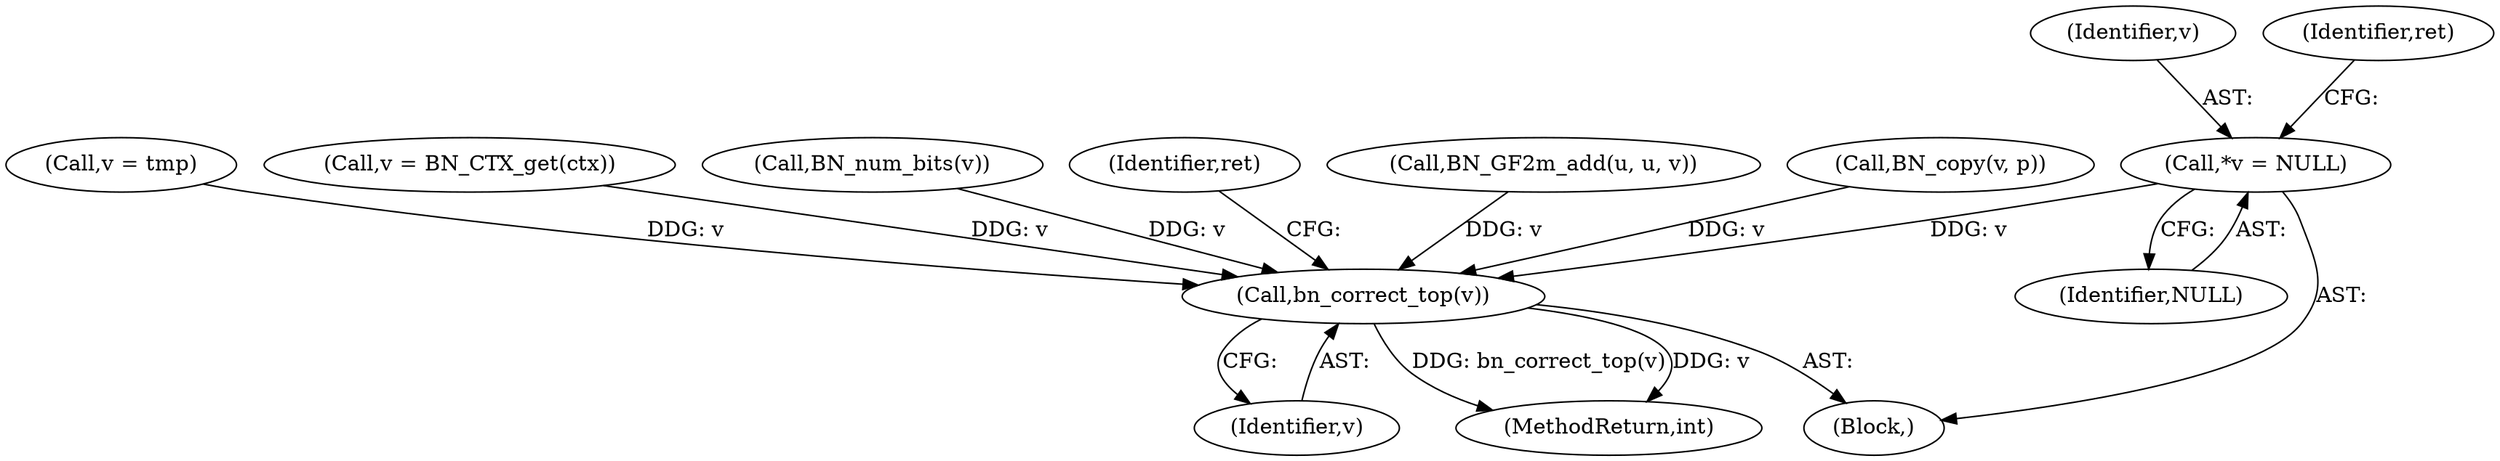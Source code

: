 digraph "0_openssl_4924b37ee01f71ae19c94a8934b80eeb2f677932@pointer" {
"1000119" [label="(Call,*v = NULL)"];
"1000650" [label="(Call,bn_correct_top(v))"];
"1000468" [label="(Call,v = tmp)"];
"1000119" [label="(Call,*v = NULL)"];
"1000108" [label="(Block,)"];
"1000159" [label="(Call,v = BN_CTX_get(ctx))"];
"1000198" [label="(Call,BN_num_bits(v))"];
"1000121" [label="(Identifier,NULL)"];
"1000654" [label="(Identifier,ret)"];
"1000120" [label="(Identifier,v)"];
"1000125" [label="(Identifier,ret)"];
"1000650" [label="(Call,bn_correct_top(v))"];
"1000651" [label="(Identifier,v)"];
"1000623" [label="(Call,BN_GF2m_add(u, u, v))"];
"1000178" [label="(Call,BN_copy(v, p))"];
"1000655" [label="(MethodReturn,int)"];
"1000119" -> "1000108"  [label="AST: "];
"1000119" -> "1000121"  [label="CFG: "];
"1000120" -> "1000119"  [label="AST: "];
"1000121" -> "1000119"  [label="AST: "];
"1000125" -> "1000119"  [label="CFG: "];
"1000119" -> "1000650"  [label="DDG: v"];
"1000650" -> "1000108"  [label="AST: "];
"1000650" -> "1000651"  [label="CFG: "];
"1000651" -> "1000650"  [label="AST: "];
"1000654" -> "1000650"  [label="CFG: "];
"1000650" -> "1000655"  [label="DDG: bn_correct_top(v)"];
"1000650" -> "1000655"  [label="DDG: v"];
"1000623" -> "1000650"  [label="DDG: v"];
"1000178" -> "1000650"  [label="DDG: v"];
"1000159" -> "1000650"  [label="DDG: v"];
"1000468" -> "1000650"  [label="DDG: v"];
"1000198" -> "1000650"  [label="DDG: v"];
}
